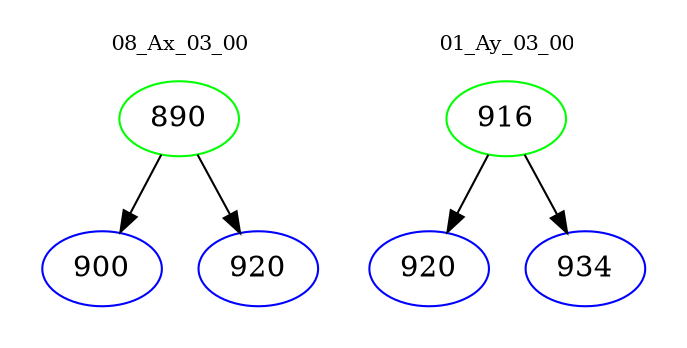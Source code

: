 digraph{
subgraph cluster_0 {
color = white
label = "08_Ax_03_00";
fontsize=10;
T0_890 [label="890", color="green"]
T0_890 -> T0_900 [color="black"]
T0_900 [label="900", color="blue"]
T0_890 -> T0_920 [color="black"]
T0_920 [label="920", color="blue"]
}
subgraph cluster_1 {
color = white
label = "01_Ay_03_00";
fontsize=10;
T1_916 [label="916", color="green"]
T1_916 -> T1_920 [color="black"]
T1_920 [label="920", color="blue"]
T1_916 -> T1_934 [color="black"]
T1_934 [label="934", color="blue"]
}
}

